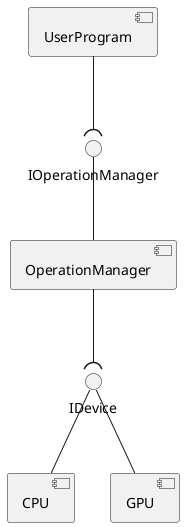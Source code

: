 @startuml

component UserProgram

component OperationManager
interface IOperationManager

interface IDevice

component CPU

component GPU

UserProgram --( IOperationManager
IOperationManager -- OperationManager

OperationManager --( IDevice
IDevice -- CPU

IDevice -- GPU





@enduml